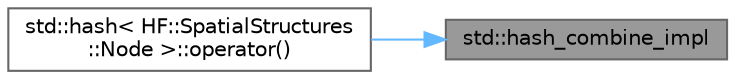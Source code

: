 digraph "std::hash_combine_impl"
{
 // LATEX_PDF_SIZE
  bgcolor="transparent";
  edge [fontname=Helvetica,fontsize=10,labelfontname=Helvetica,labelfontsize=10];
  node [fontname=Helvetica,fontsize=10,shape=box,height=0.2,width=0.4];
  rankdir="RL";
  Node1 [label="std::hash_combine_impl",height=0.2,width=0.4,color="gray40", fillcolor="grey60", style="filled", fontcolor="black",tooltip="combine value into the hash value of seed"];
  Node1 -> Node2 [dir="back",color="steelblue1",style="solid"];
  Node2 [label="std::hash\< HF::SpatialStructures\l::Node \>::operator()",height=0.2,width=0.4,color="grey40", fillcolor="white", style="filled",URL="$a02075.html#ae698fc86d39e9e05ca2f030654fa45ca",tooltip=" "];
}
